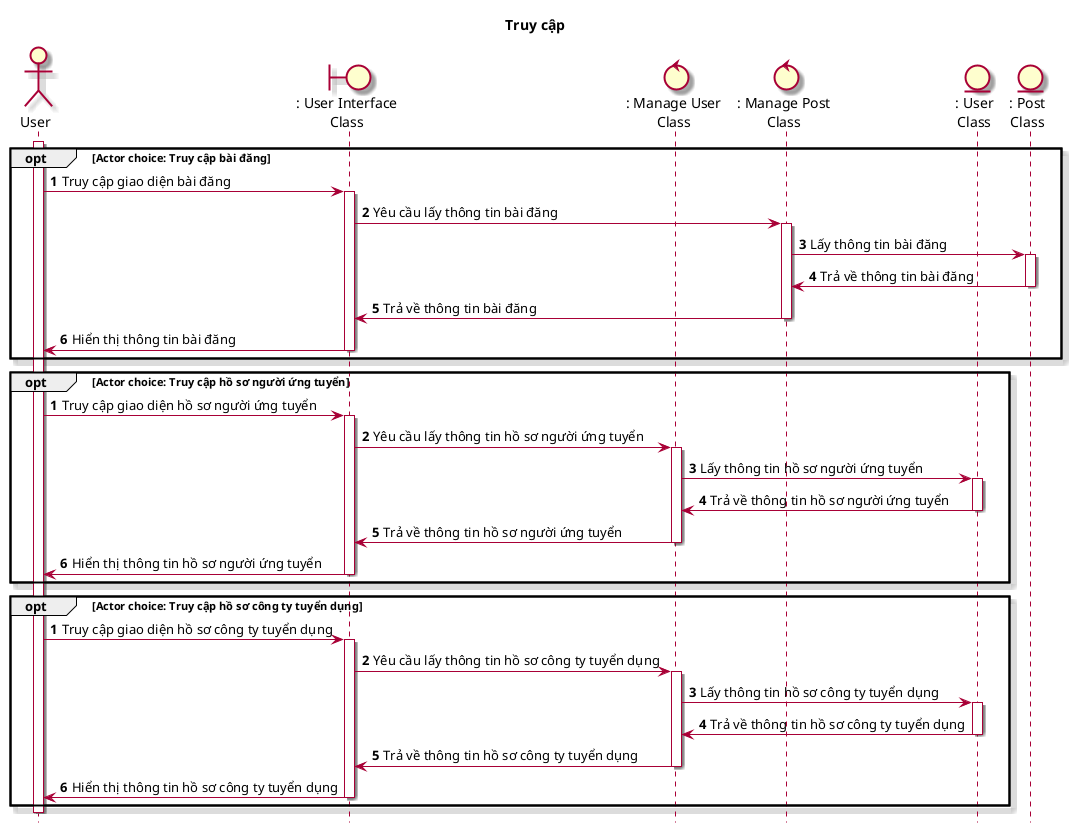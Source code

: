 @startuml SeqTruyCap

skin rose
hide footbox

title Truy cập

actor User as user
boundary ": User Interface\nClass" as ui
control ": Manage User\nClass" as manageUser
control ": Manage Post\nClass" as managePost
entity ": User\nClass" as userClass
entity ": Post\nClass" as postClass

autonumber
user++

opt Actor choice: Truy cập bài đăng
    autonumber 1
    user -> ui++: Truy cập giao diện bài đăng
    ui -> managePost++: Yêu cầu lấy thông tin bài đăng
    managePost -> postClass++: Lấy thông tin bài đăng
    postClass -> managePost--: Trả về thông tin bài đăng
    managePost -> ui--: Trả về thông tin bài đăng
    ui -> user--: Hiển thị thông tin bài đăng
end

opt Actor choice: Truy cập hồ sơ người ứng tuyển
    autonumber 1
    user -> ui++: Truy cập giao diện hồ sơ người ứng tuyển
    ui -> manageUser++: Yêu cầu lấy thông tin hồ sơ người ứng tuyển
    manageUser -> userClass++: Lấy thông tin hồ sơ người ứng tuyển
    userClass -> manageUser--: Trả về thông tin hồ sơ người ứng tuyển
    manageUser -> ui--: Trả về thông tin hồ sơ người ứng tuyển
    ui -> user--: Hiển thị thông tin hồ sơ người ứng tuyển
end

opt Actor choice: Truy cập hồ sơ công ty tuyển dụng
    autonumber 1
    user -> ui++: Truy cập giao diện hồ sơ công ty tuyển dụng
    ui -> manageUser++: Yêu cầu lấy thông tin hồ sơ công ty tuyển dụng
    manageUser -> userClass++: Lấy thông tin hồ sơ công ty tuyển dụng
    userClass -> manageUser--: Trả về thông tin hồ sơ công ty tuyển dụng
    manageUser -> ui--: Trả về thông tin hồ sơ công ty tuyển dụng
    ui -> user--: Hiển thị thông tin hồ sơ công ty tuyển dụng
end

user--

@enduml